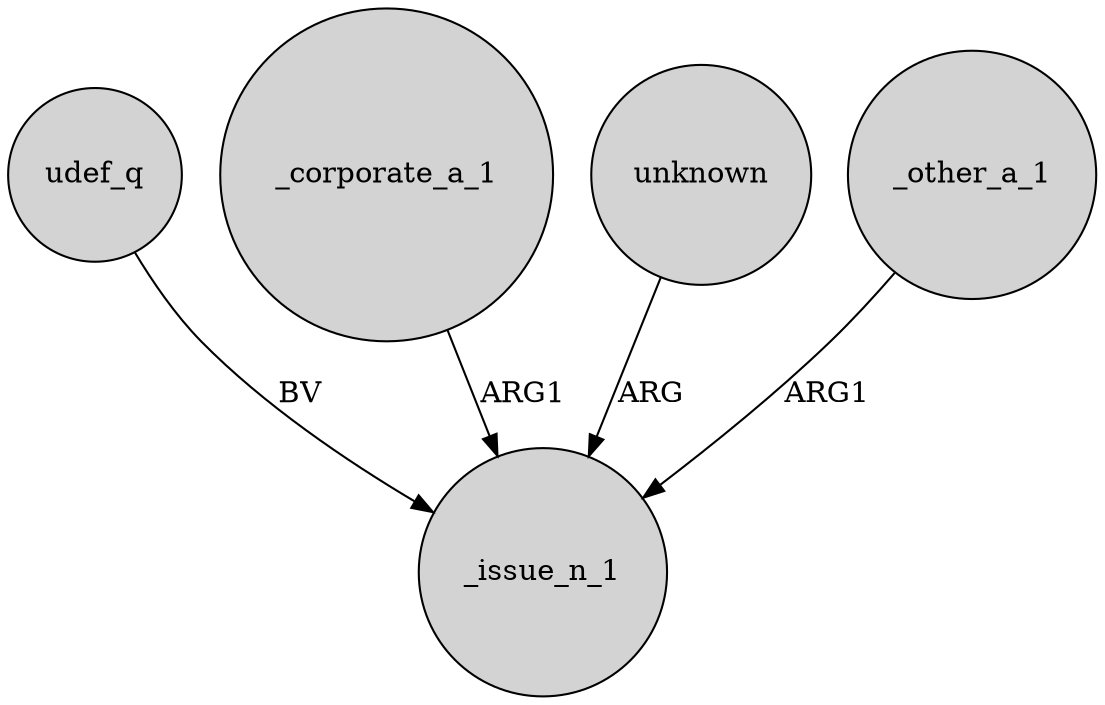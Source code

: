 digraph {
	node [shape=circle style=filled]
	udef_q -> _issue_n_1 [label=BV]
	_corporate_a_1 -> _issue_n_1 [label=ARG1]
	unknown -> _issue_n_1 [label=ARG]
	_other_a_1 -> _issue_n_1 [label=ARG1]
}
